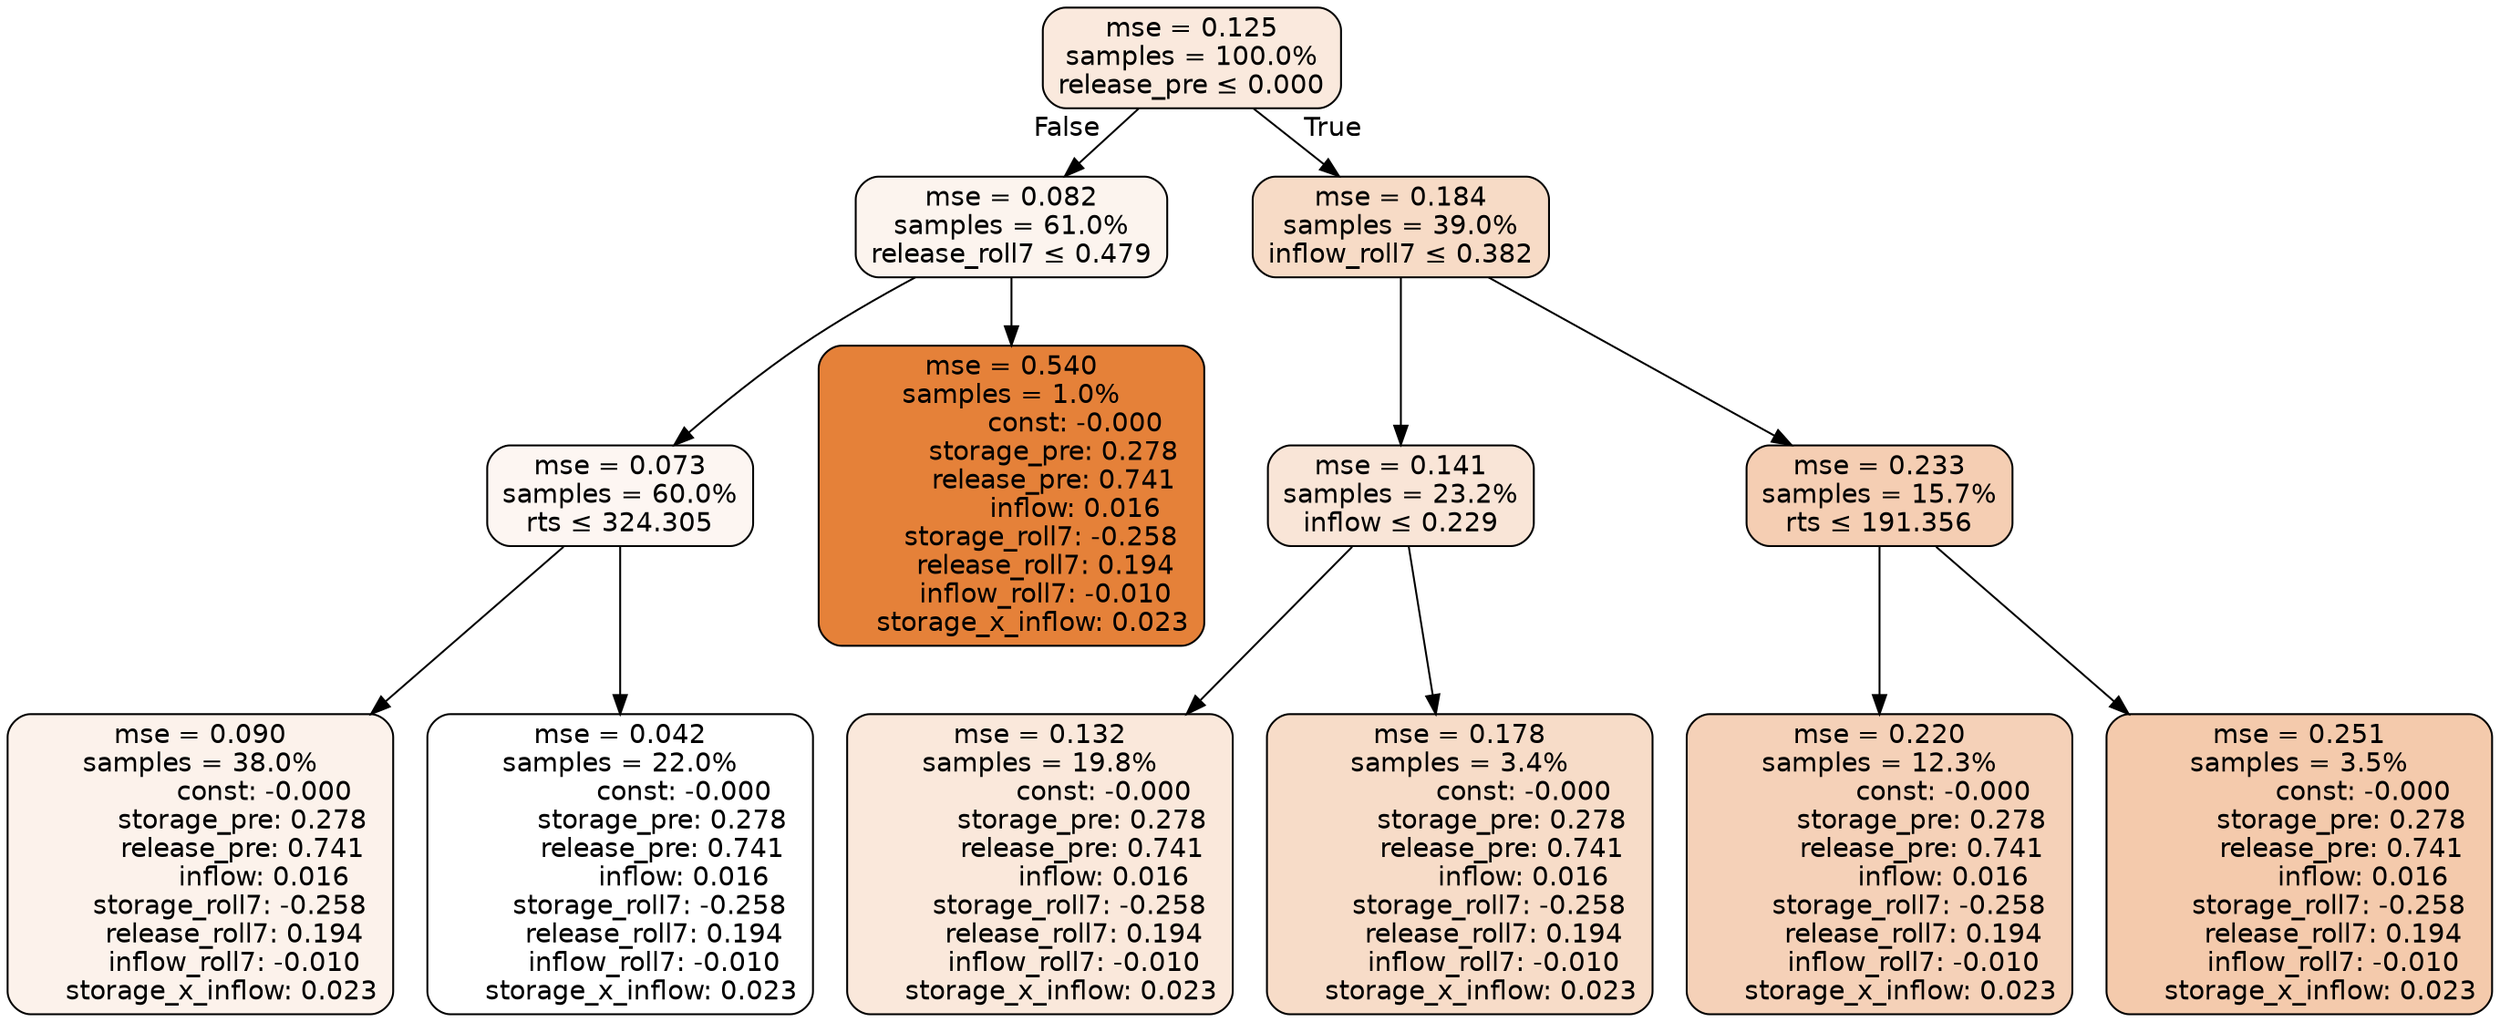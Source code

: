 digraph tree {
node [shape=rectangle, style="filled, rounded", color="black", fontname=helvetica] ;
edge [fontname=helvetica] ;
	"0" [label="mse = 0.125
samples = 100.0%
release_pre &le; 0.000", fillcolor="#fae9dd"]
	"1" [label="mse = 0.082
samples = 61.0%
release_roll7 &le; 0.479", fillcolor="#fcf4ee"]
	"2" [label="mse = 0.073
samples = 60.0%
rts &le; 324.305", fillcolor="#fdf6f2"]
	"3" [label="mse = 0.090
samples = 38.0%
               const: -0.000
          storage_pre: 0.278
          release_pre: 0.741
               inflow: 0.016
       storage_roll7: -0.258
        release_roll7: 0.194
        inflow_roll7: -0.010
     storage_x_inflow: 0.023", fillcolor="#fcf2eb"]
	"4" [label="mse = 0.042
samples = 22.0%
               const: -0.000
          storage_pre: 0.278
          release_pre: 0.741
               inflow: 0.016
       storage_roll7: -0.258
        release_roll7: 0.194
        inflow_roll7: -0.010
     storage_x_inflow: 0.023", fillcolor="#ffffff"]
	"5" [label="mse = 0.540
samples = 1.0%
               const: -0.000
          storage_pre: 0.278
          release_pre: 0.741
               inflow: 0.016
       storage_roll7: -0.258
        release_roll7: 0.194
        inflow_roll7: -0.010
     storage_x_inflow: 0.023", fillcolor="#e58139"]
	"6" [label="mse = 0.184
samples = 39.0%
inflow_roll7 &le; 0.382", fillcolor="#f7dbc6"]
	"7" [label="mse = 0.141
samples = 23.2%
inflow &le; 0.229", fillcolor="#f9e5d7"]
	"8" [label="mse = 0.132
samples = 19.8%
               const: -0.000
          storage_pre: 0.278
          release_pre: 0.741
               inflow: 0.016
       storage_roll7: -0.258
        release_roll7: 0.194
        inflow_roll7: -0.010
     storage_x_inflow: 0.023", fillcolor="#fae8db"]
	"9" [label="mse = 0.178
samples = 3.4%
               const: -0.000
          storage_pre: 0.278
          release_pre: 0.741
               inflow: 0.016
       storage_roll7: -0.258
        release_roll7: 0.194
        inflow_roll7: -0.010
     storage_x_inflow: 0.023", fillcolor="#f7dcc8"]
	"10" [label="mse = 0.233
samples = 15.7%
rts &le; 191.356", fillcolor="#f5ceb3"]
	"11" [label="mse = 0.220
samples = 12.3%
               const: -0.000
          storage_pre: 0.278
          release_pre: 0.741
               inflow: 0.016
       storage_roll7: -0.258
        release_roll7: 0.194
        inflow_roll7: -0.010
     storage_x_inflow: 0.023", fillcolor="#f5d1b8"]
	"12" [label="mse = 0.251
samples = 3.5%
               const: -0.000
          storage_pre: 0.278
          release_pre: 0.741
               inflow: 0.016
       storage_roll7: -0.258
        release_roll7: 0.194
        inflow_roll7: -0.010
     storage_x_inflow: 0.023", fillcolor="#f4caac"]

	"0" -> "1" [labeldistance=2.5, labelangle=45, headlabel="False"]
	"1" -> "2"
	"2" -> "3"
	"2" -> "4"
	"1" -> "5"
	"0" -> "6" [labeldistance=2.5, labelangle=-45, headlabel="True"]
	"6" -> "7"
	"7" -> "8"
	"7" -> "9"
	"6" -> "10"
	"10" -> "11"
	"10" -> "12"
}